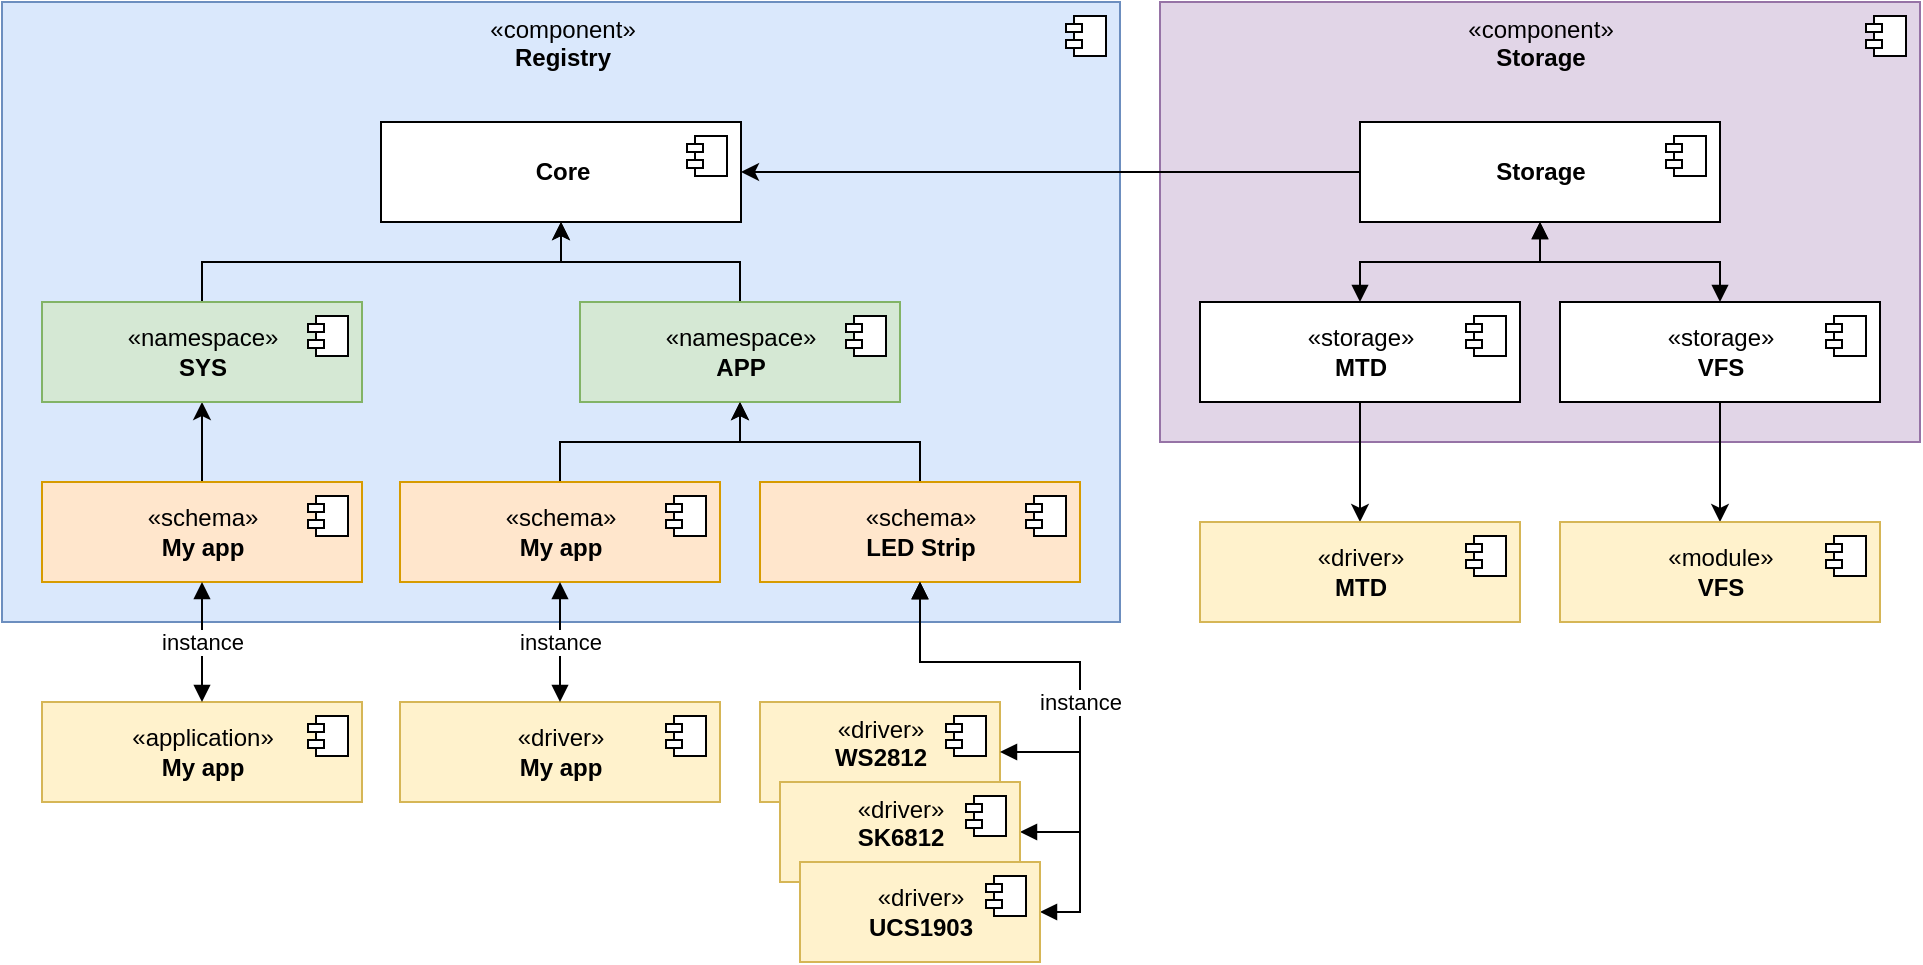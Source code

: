 <mxfile>
    <diagram id="fjN8D4Odn0497USpxgly" name="Page-1">
        <mxGraphModel dx="1278" dy="1762" grid="1" gridSize="10" guides="1" tooltips="1" connect="1" arrows="1" fold="1" page="1" pageScale="1" pageWidth="1169" pageHeight="827" background="#ffffff" math="0" shadow="0">
            <root>
                <mxCell id="0"/>
                <mxCell id="1" parent="0"/>
                <mxCell id="166" value="«component»&lt;br&gt;&lt;b&gt;Storage&lt;/b&gt;" style="html=1;dropTarget=0;verticalAlign=top;fillColor=#e1d5e7;strokeColor=#9673a6;" vertex="1" parent="1">
                    <mxGeometry x="610" y="-810" width="380" height="220" as="geometry"/>
                </mxCell>
                <mxCell id="167" value="" style="shape=module;jettyWidth=8;jettyHeight=4;" vertex="1" parent="166">
                    <mxGeometry x="1" width="20" height="20" relative="1" as="geometry">
                        <mxPoint x="-27" y="7" as="offset"/>
                    </mxGeometry>
                </mxCell>
                <mxCell id="120" value="«component»&lt;br&gt;&lt;b&gt;Registry&lt;/b&gt;" style="html=1;dropTarget=0;verticalAlign=top;fillColor=#dae8fc;strokeColor=#6c8ebf;" parent="1" vertex="1">
                    <mxGeometry x="31" y="-810" width="559" height="310" as="geometry"/>
                </mxCell>
                <mxCell id="121" value="" style="shape=module;jettyWidth=8;jettyHeight=4;" parent="120" vertex="1">
                    <mxGeometry x="1" width="20" height="20" relative="1" as="geometry">
                        <mxPoint x="-27" y="7" as="offset"/>
                    </mxGeometry>
                </mxCell>
                <mxCell id="176" style="edgeStyle=elbowEdgeStyle;rounded=0;elbow=vertical;html=1;" edge="1" parent="1" source="122" target="160">
                    <mxGeometry relative="1" as="geometry"/>
                </mxCell>
                <mxCell id="122" value="«schema»&lt;br&gt;&lt;b&gt;My app&lt;/b&gt;" style="html=1;dropTarget=0;verticalAlign=middle;fillColor=#ffe6cc;strokeColor=#d79b00;" parent="1" vertex="1">
                    <mxGeometry x="51" y="-570" width="160" height="50" as="geometry"/>
                </mxCell>
                <mxCell id="123" value="" style="shape=module;jettyWidth=8;jettyHeight=4;" parent="122" vertex="1">
                    <mxGeometry x="1" width="20" height="20" relative="1" as="geometry">
                        <mxPoint x="-27" y="7" as="offset"/>
                    </mxGeometry>
                </mxCell>
                <mxCell id="173" style="edgeStyle=elbowEdgeStyle;html=1;elbow=vertical;rounded=0;" edge="1" parent="1" source="126" target="162">
                    <mxGeometry relative="1" as="geometry"/>
                </mxCell>
                <mxCell id="126" value="«schema»&lt;br&gt;&lt;b&gt;LED Strip&lt;/b&gt;" style="html=1;dropTarget=0;verticalAlign=middle;fillColor=#ffe6cc;strokeColor=#d79b00;" parent="1" vertex="1">
                    <mxGeometry x="410" y="-570" width="160" height="50" as="geometry"/>
                </mxCell>
                <mxCell id="127" value="" style="shape=module;jettyWidth=8;jettyHeight=4;" parent="126" vertex="1">
                    <mxGeometry x="1" width="20" height="20" relative="1" as="geometry">
                        <mxPoint x="-27" y="7" as="offset"/>
                    </mxGeometry>
                </mxCell>
                <mxCell id="128" value="&lt;b&gt;Core&lt;/b&gt;" style="html=1;dropTarget=0;verticalAlign=middle;" parent="1" vertex="1">
                    <mxGeometry x="220.5" y="-750" width="180" height="50" as="geometry"/>
                </mxCell>
                <mxCell id="129" value="" style="shape=module;jettyWidth=8;jettyHeight=4;" parent="128" vertex="1">
                    <mxGeometry x="1" width="20" height="20" relative="1" as="geometry">
                        <mxPoint x="-27" y="7" as="offset"/>
                    </mxGeometry>
                </mxCell>
                <mxCell id="133" value="«driver»&lt;br&gt;&lt;b&gt;WS2812&lt;/b&gt;" style="html=1;dropTarget=0;verticalAlign=top;fillColor=#fff2cc;strokeColor=#d6b656;" parent="1" vertex="1">
                    <mxGeometry x="410" y="-460" width="120" height="50" as="geometry"/>
                </mxCell>
                <mxCell id="134" value="" style="shape=module;jettyWidth=8;jettyHeight=4;" parent="133" vertex="1">
                    <mxGeometry x="1" width="20" height="20" relative="1" as="geometry">
                        <mxPoint x="-27" y="7" as="offset"/>
                    </mxGeometry>
                </mxCell>
                <mxCell id="138" value="«application»&lt;br&gt;&lt;b&gt;My app&lt;/b&gt;" style="html=1;dropTarget=0;verticalAlign=middle;fillColor=#fff2cc;strokeColor=#d6b656;" parent="1" vertex="1">
                    <mxGeometry x="51" y="-460" width="160" height="50" as="geometry"/>
                </mxCell>
                <mxCell id="139" value="" style="shape=module;jettyWidth=8;jettyHeight=4;" parent="138" vertex="1">
                    <mxGeometry x="1" width="20" height="20" relative="1" as="geometry">
                        <mxPoint x="-27" y="7" as="offset"/>
                    </mxGeometry>
                </mxCell>
                <mxCell id="164" style="edgeStyle=none;html=1;" edge="1" parent="1" source="140" target="146">
                    <mxGeometry relative="1" as="geometry"/>
                </mxCell>
                <mxCell id="140" value="«storage»&lt;br&gt;&lt;b&gt;VFS&lt;/b&gt;" style="html=1;dropTarget=0;verticalAlign=middle;" parent="1" vertex="1">
                    <mxGeometry x="810" y="-660" width="160" height="50" as="geometry"/>
                </mxCell>
                <mxCell id="141" value="" style="shape=module;jettyWidth=8;jettyHeight=4;" parent="140" vertex="1">
                    <mxGeometry x="1" width="20" height="20" relative="1" as="geometry">
                        <mxPoint x="-27" y="7" as="offset"/>
                    </mxGeometry>
                </mxCell>
                <mxCell id="165" style="edgeStyle=none;html=1;" edge="1" parent="1" source="142" target="148">
                    <mxGeometry relative="1" as="geometry"/>
                </mxCell>
                <mxCell id="142" value="«storage»&lt;br&gt;&lt;b&gt;MTD&lt;/b&gt;" style="html=1;dropTarget=0;verticalAlign=middle;" parent="1" vertex="1">
                    <mxGeometry x="630" y="-660" width="160" height="50" as="geometry"/>
                </mxCell>
                <mxCell id="143" value="" style="shape=module;jettyWidth=8;jettyHeight=4;" parent="142" vertex="1">
                    <mxGeometry x="1" width="20" height="20" relative="1" as="geometry">
                        <mxPoint x="-27" y="7" as="offset"/>
                    </mxGeometry>
                </mxCell>
                <mxCell id="146" value="«module»&lt;br&gt;&lt;b&gt;VFS&lt;/b&gt;" style="html=1;dropTarget=0;verticalAlign=middle;fillColor=#fff2cc;strokeColor=#d6b656;" parent="1" vertex="1">
                    <mxGeometry x="810" y="-550" width="160" height="50" as="geometry"/>
                </mxCell>
                <mxCell id="147" value="" style="shape=module;jettyWidth=8;jettyHeight=4;" parent="146" vertex="1">
                    <mxGeometry x="1" width="20" height="20" relative="1" as="geometry">
                        <mxPoint x="-27" y="7" as="offset"/>
                    </mxGeometry>
                </mxCell>
                <mxCell id="148" value="«driver»&lt;br&gt;&lt;b&gt;MTD&lt;/b&gt;" style="html=1;dropTarget=0;verticalAlign=middle;fillColor=#fff2cc;strokeColor=#d6b656;" parent="1" vertex="1">
                    <mxGeometry x="630" y="-550" width="160" height="50" as="geometry"/>
                </mxCell>
                <mxCell id="149" value="" style="shape=module;jettyWidth=8;jettyHeight=4;" parent="148" vertex="1">
                    <mxGeometry x="1" width="20" height="20" relative="1" as="geometry">
                        <mxPoint x="-27" y="7" as="offset"/>
                    </mxGeometry>
                </mxCell>
                <mxCell id="154" value="instance" style="endArrow=block;startArrow=block;endFill=1;startFill=1;html=1;edgeStyle=orthogonalEdgeStyle;rounded=0;" parent="1" source="138" target="122" edge="1">
                    <mxGeometry width="160" relative="1" as="geometry">
                        <mxPoint x="581" y="-300" as="sourcePoint"/>
                        <mxPoint x="131" y="-490" as="targetPoint"/>
                        <Array as="points"/>
                        <mxPoint as="offset"/>
                    </mxGeometry>
                </mxCell>
                <mxCell id="155" value="" style="endArrow=block;startArrow=block;endFill=1;startFill=1;html=1;edgeStyle=orthogonalEdgeStyle;rounded=0;entryX=0.5;entryY=1;entryDx=0;entryDy=0;" parent="1" source="189" target="126" edge="1">
                    <mxGeometry width="160" relative="1" as="geometry">
                        <mxPoint x="610" y="-355" as="sourcePoint"/>
                        <mxPoint x="640" y="-460" as="targetPoint"/>
                        <Array as="points">
                            <mxPoint x="570" y="-355"/>
                            <mxPoint x="570" y="-480"/>
                            <mxPoint x="490" y="-480"/>
                        </Array>
                    </mxGeometry>
                </mxCell>
                <mxCell id="156" value="" style="endArrow=block;startArrow=block;endFill=1;startFill=1;html=1;edgeStyle=orthogonalEdgeStyle;rounded=0;entryX=0.5;entryY=1;entryDx=0;entryDy=0;" parent="1" source="187" target="126" edge="1">
                    <mxGeometry width="160" relative="1" as="geometry">
                        <mxPoint x="580.0" y="-395.0" as="sourcePoint"/>
                        <mxPoint x="580" y="-535" as="targetPoint"/>
                        <Array as="points">
                            <mxPoint x="570" y="-395"/>
                            <mxPoint x="570" y="-480"/>
                            <mxPoint x="490" y="-480"/>
                        </Array>
                    </mxGeometry>
                </mxCell>
                <mxCell id="157" value="instance" style="endArrow=block;startArrow=block;endFill=1;startFill=1;html=1;edgeStyle=orthogonalEdgeStyle;rounded=0;entryX=0.5;entryY=1;entryDx=0;entryDy=0;" parent="1" source="133" target="126" edge="1">
                    <mxGeometry x="-0.366" width="160" relative="1" as="geometry">
                        <mxPoint x="600" y="-405" as="sourcePoint"/>
                        <mxPoint x="580" y="-535" as="targetPoint"/>
                        <Array as="points">
                            <mxPoint x="570" y="-435"/>
                            <mxPoint x="570" y="-480"/>
                            <mxPoint x="490" y="-480"/>
                        </Array>
                        <mxPoint as="offset"/>
                    </mxGeometry>
                </mxCell>
                <mxCell id="177" style="edgeStyle=orthogonalEdgeStyle;rounded=0;elbow=vertical;html=1;entryX=0.5;entryY=1;entryDx=0;entryDy=0;exitX=0.5;exitY=0;exitDx=0;exitDy=0;" edge="1" parent="1" source="160" target="128">
                    <mxGeometry relative="1" as="geometry"/>
                </mxCell>
                <mxCell id="160" value="«namespace»&lt;br&gt;&lt;b&gt;SYS&lt;/b&gt;" style="html=1;dropTarget=0;verticalAlign=middle;fillColor=#d5e8d4;strokeColor=#82b366;" vertex="1" parent="1">
                    <mxGeometry x="51" y="-660" width="160" height="50" as="geometry"/>
                </mxCell>
                <mxCell id="161" value="" style="shape=module;jettyWidth=8;jettyHeight=4;" vertex="1" parent="160">
                    <mxGeometry x="1" width="20" height="20" relative="1" as="geometry">
                        <mxPoint x="-27" y="7" as="offset"/>
                    </mxGeometry>
                </mxCell>
                <mxCell id="175" style="edgeStyle=elbowEdgeStyle;rounded=0;elbow=vertical;html=1;" edge="1" parent="1" source="162" target="128">
                    <mxGeometry relative="1" as="geometry"/>
                </mxCell>
                <mxCell id="162" value="«namespace»&lt;br&gt;&lt;b&gt;APP&lt;/b&gt;" style="html=1;dropTarget=0;verticalAlign=middle;fillColor=#d5e8d4;strokeColor=#82b366;" vertex="1" parent="1">
                    <mxGeometry x="320" y="-660" width="160" height="50" as="geometry"/>
                </mxCell>
                <mxCell id="163" value="" style="shape=module;jettyWidth=8;jettyHeight=4;" vertex="1" parent="162">
                    <mxGeometry x="1" width="20" height="20" relative="1" as="geometry">
                        <mxPoint x="-27" y="7" as="offset"/>
                    </mxGeometry>
                </mxCell>
                <mxCell id="174" style="edgeStyle=elbowEdgeStyle;rounded=0;elbow=vertical;html=1;" edge="1" parent="1" source="168" target="162">
                    <mxGeometry relative="1" as="geometry"/>
                </mxCell>
                <mxCell id="168" value="«schema»&lt;br&gt;&lt;b&gt;My app&lt;/b&gt;" style="html=1;dropTarget=0;verticalAlign=middle;fillColor=#ffe6cc;strokeColor=#d79b00;" vertex="1" parent="1">
                    <mxGeometry x="230" y="-570" width="160" height="50" as="geometry"/>
                </mxCell>
                <mxCell id="169" value="" style="shape=module;jettyWidth=8;jettyHeight=4;" vertex="1" parent="168">
                    <mxGeometry x="1" width="20" height="20" relative="1" as="geometry">
                        <mxPoint x="-27" y="7" as="offset"/>
                    </mxGeometry>
                </mxCell>
                <mxCell id="170" value="«driver»&lt;br&gt;&lt;b&gt;My app&lt;/b&gt;" style="html=1;dropTarget=0;verticalAlign=middle;fillColor=#fff2cc;strokeColor=#d6b656;" vertex="1" parent="1">
                    <mxGeometry x="230" y="-460" width="160" height="50" as="geometry"/>
                </mxCell>
                <mxCell id="171" value="" style="shape=module;jettyWidth=8;jettyHeight=4;" vertex="1" parent="170">
                    <mxGeometry x="1" width="20" height="20" relative="1" as="geometry">
                        <mxPoint x="-27" y="7" as="offset"/>
                    </mxGeometry>
                </mxCell>
                <mxCell id="172" value="instance" style="endArrow=block;startArrow=block;endFill=1;startFill=1;html=1;edgeStyle=orthogonalEdgeStyle;rounded=0;" edge="1" parent="1" source="170" target="168">
                    <mxGeometry width="160" relative="1" as="geometry">
                        <mxPoint x="760" y="-300" as="sourcePoint"/>
                        <mxPoint x="310" y="-490" as="targetPoint"/>
                        <Array as="points"/>
                        <mxPoint as="offset"/>
                    </mxGeometry>
                </mxCell>
                <mxCell id="181" style="edgeStyle=orthogonalEdgeStyle;rounded=0;html=1;elbow=vertical;" edge="1" parent="1" source="179" target="128">
                    <mxGeometry relative="1" as="geometry"/>
                </mxCell>
                <mxCell id="179" value="&lt;b&gt;Storage&lt;/b&gt;" style="html=1;dropTarget=0;verticalAlign=middle;" vertex="1" parent="1">
                    <mxGeometry x="710" y="-750" width="180" height="50" as="geometry"/>
                </mxCell>
                <mxCell id="180" value="" style="shape=module;jettyWidth=8;jettyHeight=4;" vertex="1" parent="179">
                    <mxGeometry x="1" width="20" height="20" relative="1" as="geometry">
                        <mxPoint x="-27" y="7" as="offset"/>
                    </mxGeometry>
                </mxCell>
                <mxCell id="185" value="" style="endArrow=block;startArrow=block;endFill=1;startFill=1;html=1;edgeStyle=orthogonalEdgeStyle;rounded=0;" edge="1" parent="1" source="142" target="179">
                    <mxGeometry width="160" relative="1" as="geometry">
                        <mxPoint x="730" y="-320" as="sourcePoint"/>
                        <mxPoint x="730" y="-430" as="targetPoint"/>
                    </mxGeometry>
                </mxCell>
                <mxCell id="186" value="" style="endArrow=block;startArrow=block;endFill=1;startFill=1;html=1;edgeStyle=orthogonalEdgeStyle;rounded=0;" edge="1" parent="1" source="140" target="179">
                    <mxGeometry width="160" relative="1" as="geometry">
                        <mxPoint x="720" y="-650" as="sourcePoint"/>
                        <mxPoint x="810" y="-690" as="targetPoint"/>
                    </mxGeometry>
                </mxCell>
                <mxCell id="187" value="«driver»&lt;br&gt;&lt;b&gt;SK6812&lt;/b&gt;" style="html=1;dropTarget=0;verticalAlign=top;fillColor=#fff2cc;strokeColor=#d6b656;" vertex="1" parent="1">
                    <mxGeometry x="420" y="-420" width="120" height="50" as="geometry"/>
                </mxCell>
                <mxCell id="188" value="" style="shape=module;jettyWidth=8;jettyHeight=4;" vertex="1" parent="187">
                    <mxGeometry x="1" width="20" height="20" relative="1" as="geometry">
                        <mxPoint x="-27" y="7" as="offset"/>
                    </mxGeometry>
                </mxCell>
                <mxCell id="189" value="«driver»&lt;br&gt;&lt;b&gt;UCS1903&lt;/b&gt;" style="html=1;dropTarget=0;verticalAlign=middle;fillColor=#fff2cc;strokeColor=#d6b656;" vertex="1" parent="1">
                    <mxGeometry x="430" y="-380" width="120" height="50" as="geometry"/>
                </mxCell>
                <mxCell id="190" value="" style="shape=module;jettyWidth=8;jettyHeight=4;" vertex="1" parent="189">
                    <mxGeometry x="1" width="20" height="20" relative="1" as="geometry">
                        <mxPoint x="-27" y="7" as="offset"/>
                    </mxGeometry>
                </mxCell>
            </root>
        </mxGraphModel>
    </diagram>
</mxfile>